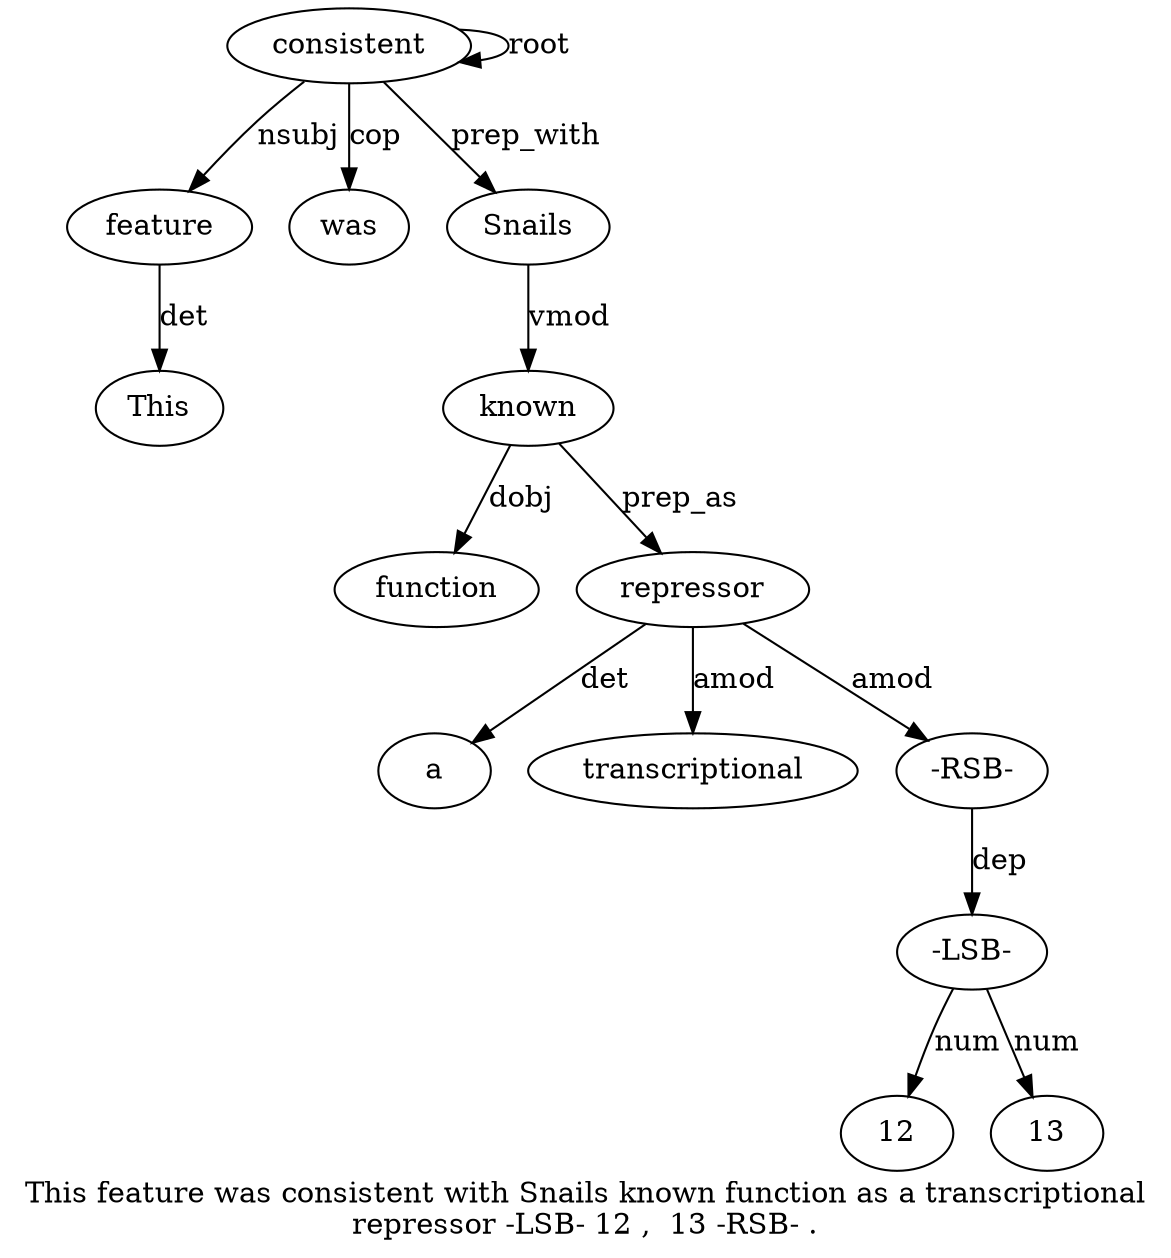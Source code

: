 digraph "This feature was consistent with Snails known function as a transcriptional repressor -LSB- 12 ,  13 -RSB- ." {
label="This feature was consistent with Snails known function as a transcriptional
repressor -LSB- 12 ,  13 -RSB- .";
feature2 [style=filled, fillcolor=white, label=feature];
This1 [style=filled, fillcolor=white, label=This];
feature2 -> This1  [label=det];
consistent4 [style=filled, fillcolor=white, label=consistent];
consistent4 -> feature2  [label=nsubj];
was3 [style=filled, fillcolor=white, label=was];
consistent4 -> was3  [label=cop];
consistent4 -> consistent4  [label=root];
Snails6 [style=filled, fillcolor=white, label=Snails];
consistent4 -> Snails6  [label=prep_with];
known7 [style=filled, fillcolor=white, label=known];
Snails6 -> known7  [label=vmod];
function8 [style=filled, fillcolor=white, label=function];
known7 -> function8  [label=dobj];
repressor12 [style=filled, fillcolor=white, label=repressor];
a10 [style=filled, fillcolor=white, label=a];
repressor12 -> a10  [label=det];
transcriptional11 [style=filled, fillcolor=white, label=transcriptional];
repressor12 -> transcriptional11  [label=amod];
known7 -> repressor12  [label=prep_as];
"-RSB-17" [style=filled, fillcolor=white, label="-RSB-"];
"-LSB-13" [style=filled, fillcolor=white, label="-LSB-"];
"-RSB-17" -> "-LSB-13"  [label=dep];
1214 [style=filled, fillcolor=white, label=12];
"-LSB-13" -> 1214  [label=num];
1316 [style=filled, fillcolor=white, label=13];
"-LSB-13" -> 1316  [label=num];
repressor12 -> "-RSB-17"  [label=amod];
}
